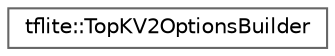 digraph "Graphical Class Hierarchy"
{
 // LATEX_PDF_SIZE
  bgcolor="transparent";
  edge [fontname=Helvetica,fontsize=10,labelfontname=Helvetica,labelfontsize=10];
  node [fontname=Helvetica,fontsize=10,shape=box,height=0.2,width=0.4];
  rankdir="LR";
  Node0 [id="Node000000",label="tflite::TopKV2OptionsBuilder",height=0.2,width=0.4,color="grey40", fillcolor="white", style="filled",URL="$structtflite_1_1_top_k_v2_options_builder.html",tooltip=" "];
}
